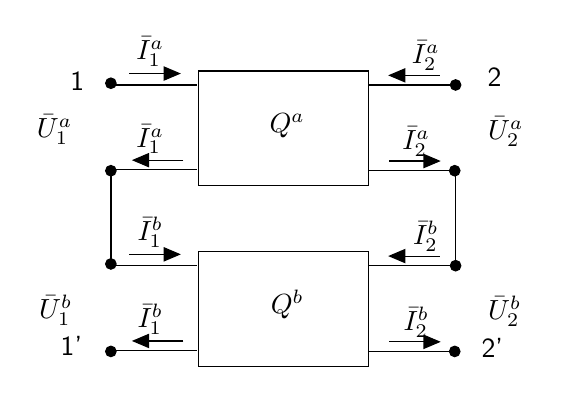 \begin{tikzpicture}[y=-1cm]
\sf
\draw[black] (1.391,6.862) -- (1.391,8.053);
\draw[black] (5.769,6.862) -- (5.769,8.053);
\path (3.629,8.676) node[text=black,anchor=base] {$Q^b$};
\path (3.629,6.378) node[text=black,anchor=base] {$Q^a$};
\path (1.176,5.847) node[text=black,anchor=base east] {1};
\path (1.149,9.216) node[text=black,anchor=base east] {1'};
\path (6.051,5.802) node[text=black,anchor=base west] {2};
\path (5.973,9.242) node[text=black,anchor=base west] {2'};
\path (6.056,8.762) node[text=black,anchor=base west] {$\bar{U}_{2}^{b}$};
\path (5.267,8.896) node[text=black,anchor=base] {$\bar{I}_{2}^{b}$};
\path (1.022,8.74) node[text=black,anchor=base east] {$\bar{U}_{1}^{b}$};
\path (1.889,8.862) node[text=black,anchor=base] {$\bar{I}_{1}^{b}$};
\path (5.389,7.807) node[text=black,anchor=base] {$\bar{I}_{2}^{b}$};
\path (1.889,7.751) node[text=black,anchor=base] {$\bar{I }_{1}^{b}$};
\path (6.056,6.467) node[text=black,anchor=base west] {$\bar{U}_{2}^{a}$};
\path (5.267,6.6) node[text=black,anchor=base] {$\bar{I}_{2}^{a}$};
\path (5.389,5.511) node[text=black,anchor=base] {$\bar{I}_{2}^{a}$};
\path (1.889,6.567) node[text=black,anchor=base] {$\bar{I}_{1}^{a}$};
\path (1.889,5.456) node[text=black,anchor=base] {$\bar{I}_{1}^{a}$};
\path (1.022,6.444) node[text=black,anchor=base east] {$\bar{U}_{1}^{a}$};
\draw[arrows=-triangle 45,black] (4.922,9.04) -- (5.578,9.04);
\draw[arrows=-triangle 45,black] (5.567,7.951) -- (4.911,7.951);
\draw[black] (4.667,8.073) -- (5.749,8.073);
\draw[black] (4.656,9.162) -- (5.738,9.162);
\draw[arrows=-triangle 45,black] (1.622,7.929) -- (2.278,7.929);
\draw[arrows=-triangle 45,black] (2.311,9.029) -- (1.656,9.029);
\draw[black] (1.407,8.073) -- (2.489,8.073);
\draw[black] (1.407,9.151) -- (2.489,9.151);
\draw[black] (2.5,7.896) rectangle (4.658,9.351);
\filldraw[black] (5.756,9.162) ellipse (0.067cm and 0.067cm);
\filldraw[black] (5.767,8.073) ellipse (0.067cm and 0.067cm);
\filldraw[black] (1.389,9.162) ellipse (0.067cm and 0.067cm);
\filldraw[black] (1.389,8.051) ellipse (0.067cm and 0.067cm);
\filldraw[black] (1.389,5.756) ellipse (0.067cm and 0.067cm);
\filldraw[black] (1.389,6.867) ellipse (0.067cm and 0.067cm);
\filldraw[black] (5.767,5.778) ellipse (0.067cm and 0.067cm);
\filldraw[black] (5.756,6.867) ellipse (0.067cm and 0.067cm);
\draw[black] (2.5,5.6) rectangle (4.658,7.056);
\draw[black] (1.407,6.856) -- (2.489,6.856);
\draw[black] (1.407,5.778) -- (2.489,5.778);
\draw[arrows=-triangle 45,black] (2.311,6.733) -- (1.656,6.733);
\draw[arrows=-triangle 45,black] (1.622,5.633) -- (2.278,5.633);
\draw[black] (4.656,6.867) -- (5.738,6.867);
\draw[black] (4.667,5.778) -- (5.749,5.778);
\draw[arrows=-triangle 45,black] (5.567,5.656) -- (4.911,5.656);
\draw[arrows=-triangle 45,black] (4.922,6.744) -- (5.578,6.744);

\end{tikzpicture}%

%% Configure (x)emacs for this file ...
%% Local Variables:
%% mode: latex
%% End: